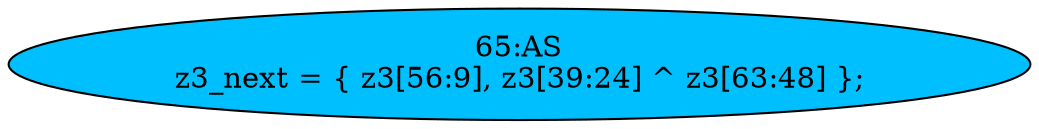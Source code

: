 strict digraph "" {
	node [label="\N"];
	"65:AS"	 [ast="<pyverilog.vparser.ast.Assign object at 0x7f8dacb0ac10>",
		def_var="['z3_next']",
		fillcolor=deepskyblue,
		label="65:AS
z3_next = { z3[56:9], z3[39:24] ^ z3[63:48] };",
		statements="[]",
		style=filled,
		typ=Assign,
		use_var="['z3', 'z3', 'z3']"];
}
